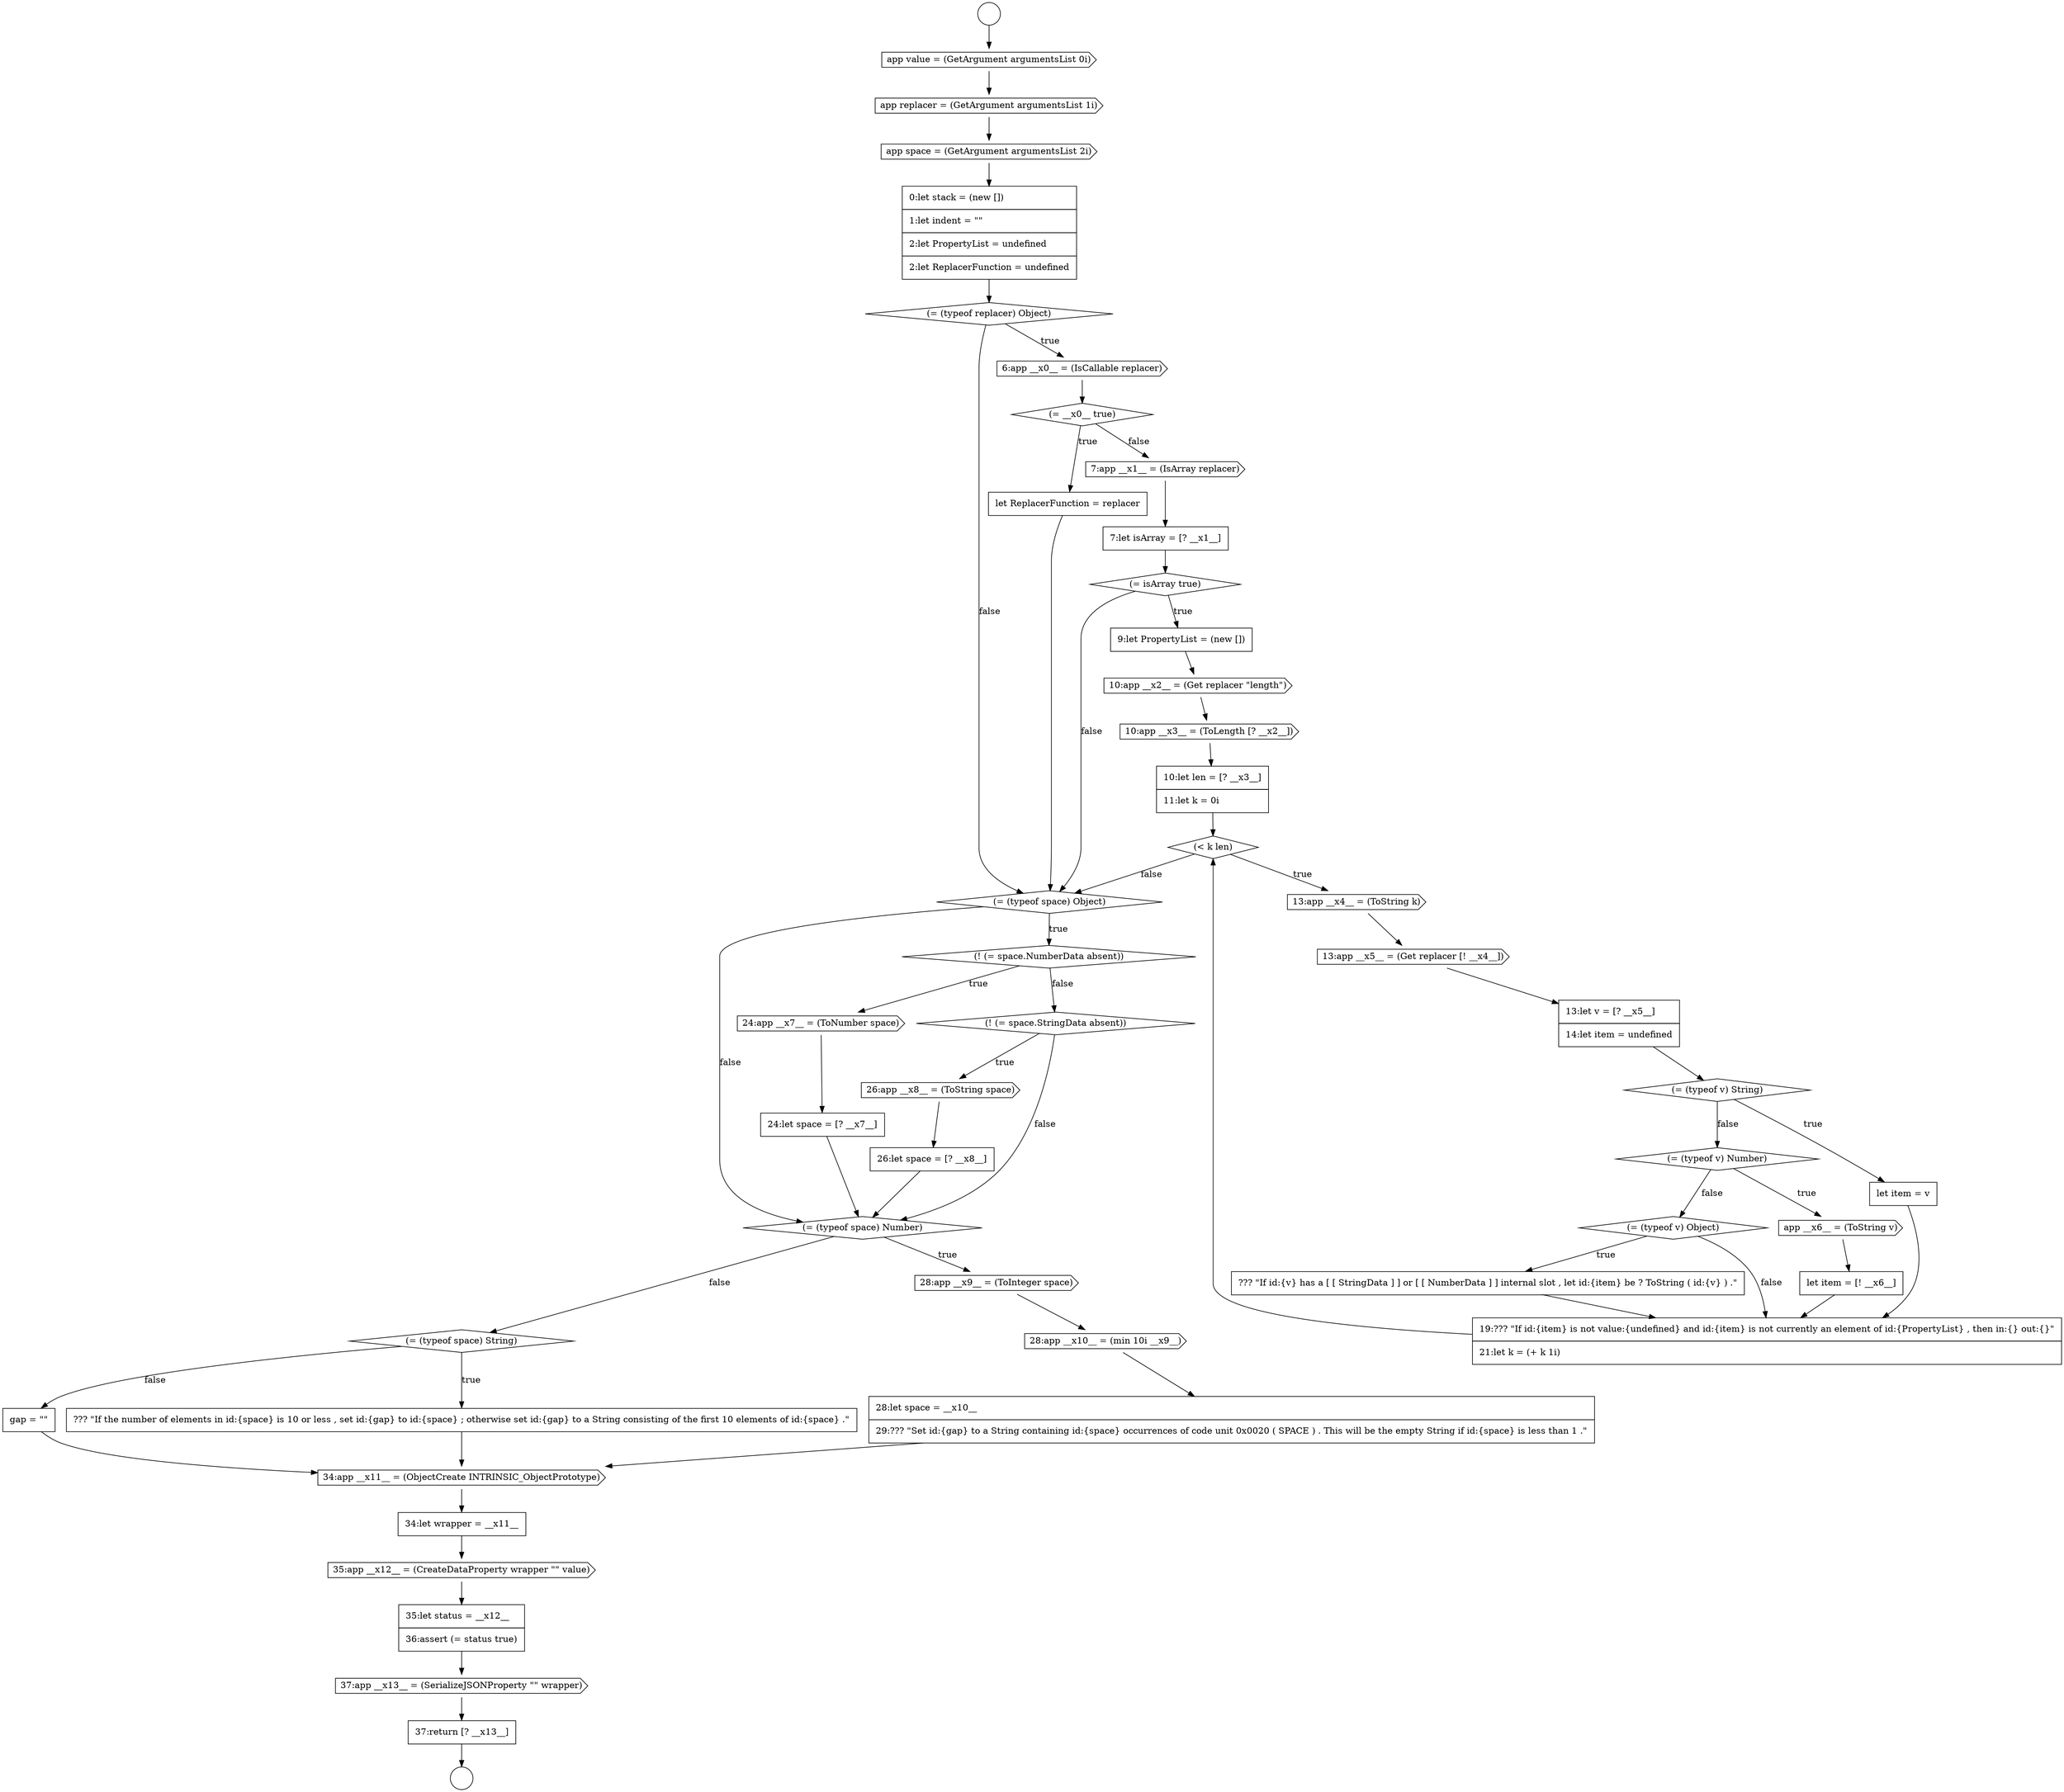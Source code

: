 digraph {
  node0 [shape=circle label=" " color="black" fillcolor="white" style=filled]
  node5 [shape=none, margin=0, label=<<font color="black">
    <table border="0" cellborder="1" cellspacing="0" cellpadding="10">
      <tr><td align="left">0:let stack = (new [])</td></tr>
      <tr><td align="left">1:let indent = &quot;&quot;</td></tr>
      <tr><td align="left">2:let PropertyList = undefined</td></tr>
      <tr><td align="left">2:let ReplacerFunction = undefined</td></tr>
    </table>
  </font>> color="black" fillcolor="white" style=filled]
  node10 [shape=cds, label=<<font color="black">7:app __x1__ = (IsArray replacer)</font>> color="black" fillcolor="white" style=filled]
  node14 [shape=cds, label=<<font color="black">10:app __x2__ = (Get replacer &quot;length&quot;)</font>> color="black" fillcolor="white" style=filled]
  node1 [shape=circle label=" " color="black" fillcolor="white" style=filled]
  node6 [shape=diamond, label=<<font color="black">(= (typeof replacer) Object)</font>> color="black" fillcolor="white" style=filled]
  node9 [shape=none, margin=0, label=<<font color="black">
    <table border="0" cellborder="1" cellspacing="0" cellpadding="10">
      <tr><td align="left">let ReplacerFunction = replacer</td></tr>
    </table>
  </font>> color="black" fillcolor="white" style=filled]
  node2 [shape=cds, label=<<font color="black">app value = (GetArgument argumentsList 0i)</font>> color="black" fillcolor="white" style=filled]
  node12 [shape=diamond, label=<<font color="black">(= isArray true)</font>> color="black" fillcolor="white" style=filled]
  node8 [shape=diamond, label=<<font color="black">(= __x0__ true)</font>> color="black" fillcolor="white" style=filled]
  node4 [shape=cds, label=<<font color="black">app space = (GetArgument argumentsList 2i)</font>> color="black" fillcolor="white" style=filled]
  node42 [shape=none, margin=0, label=<<font color="black">
    <table border="0" cellborder="1" cellspacing="0" cellpadding="10">
      <tr><td align="left">gap = &quot;&quot;</td></tr>
    </table>
  </font>> color="black" fillcolor="white" style=filled]
  node24 [shape=cds, label=<<font color="black">app __x6__ = (ToString v)</font>> color="black" fillcolor="white" style=filled]
  node37 [shape=cds, label=<<font color="black">28:app __x9__ = (ToInteger space)</font>> color="black" fillcolor="white" style=filled]
  node25 [shape=none, margin=0, label=<<font color="black">
    <table border="0" cellborder="1" cellspacing="0" cellpadding="10">
      <tr><td align="left">let item = [! __x6__]</td></tr>
    </table>
  </font>> color="black" fillcolor="white" style=filled]
  node20 [shape=none, margin=0, label=<<font color="black">
    <table border="0" cellborder="1" cellspacing="0" cellpadding="10">
      <tr><td align="left">13:let v = [? __x5__]</td></tr>
      <tr><td align="left">14:let item = undefined</td></tr>
    </table>
  </font>> color="black" fillcolor="white" style=filled]
  node46 [shape=none, margin=0, label=<<font color="black">
    <table border="0" cellborder="1" cellspacing="0" cellpadding="10">
      <tr><td align="left">35:let status = __x12__</td></tr>
      <tr><td align="left">36:assert (= status true)</td></tr>
    </table>
  </font>> color="black" fillcolor="white" style=filled]
  node29 [shape=diamond, label=<<font color="black">(= (typeof space) Object)</font>> color="black" fillcolor="white" style=filled]
  node21 [shape=diamond, label=<<font color="black">(= (typeof v) String)</font>> color="black" fillcolor="white" style=filled]
  node33 [shape=diamond, label=<<font color="black">(! (= space.StringData absent))</font>> color="black" fillcolor="white" style=filled]
  node28 [shape=none, margin=0, label=<<font color="black">
    <table border="0" cellborder="1" cellspacing="0" cellpadding="10">
      <tr><td align="left">19:??? &quot;If id:{item} is not value:{undefined} and id:{item} is not currently an element of id:{PropertyList} , then in:{} out:{}&quot;</td></tr>
      <tr><td align="left">21:let k = (+ k 1i)</td></tr>
    </table>
  </font>> color="black" fillcolor="white" style=filled]
  node38 [shape=cds, label=<<font color="black">28:app __x10__ = (min 10i __x9__)</font>> color="black" fillcolor="white" style=filled]
  node13 [shape=none, margin=0, label=<<font color="black">
    <table border="0" cellborder="1" cellspacing="0" cellpadding="10">
      <tr><td align="left">9:let PropertyList = (new [])</td></tr>
    </table>
  </font>> color="black" fillcolor="white" style=filled]
  node41 [shape=none, margin=0, label=<<font color="black">
    <table border="0" cellborder="1" cellspacing="0" cellpadding="10">
      <tr><td align="left">??? &quot;If the number of elements in id:{space} is 10 or less , set id:{gap} to id:{space} ; otherwise set id:{gap} to a String consisting of the first 10 elements of id:{space} .&quot;</td></tr>
    </table>
  </font>> color="black" fillcolor="white" style=filled]
  node45 [shape=cds, label=<<font color="black">35:app __x12__ = (CreateDataProperty wrapper &quot;&quot; value)</font>> color="black" fillcolor="white" style=filled]
  node17 [shape=diamond, label=<<font color="black">(&lt; k len)</font>> color="black" fillcolor="white" style=filled]
  node32 [shape=none, margin=0, label=<<font color="black">
    <table border="0" cellborder="1" cellspacing="0" cellpadding="10">
      <tr><td align="left">24:let space = [? __x7__]</td></tr>
    </table>
  </font>> color="black" fillcolor="white" style=filled]
  node34 [shape=cds, label=<<font color="black">26:app __x8__ = (ToString space)</font>> color="black" fillcolor="white" style=filled]
  node22 [shape=none, margin=0, label=<<font color="black">
    <table border="0" cellborder="1" cellspacing="0" cellpadding="10">
      <tr><td align="left">let item = v</td></tr>
    </table>
  </font>> color="black" fillcolor="white" style=filled]
  node44 [shape=none, margin=0, label=<<font color="black">
    <table border="0" cellborder="1" cellspacing="0" cellpadding="10">
      <tr><td align="left">34:let wrapper = __x11__</td></tr>
    </table>
  </font>> color="black" fillcolor="white" style=filled]
  node27 [shape=none, margin=0, label=<<font color="black">
    <table border="0" cellborder="1" cellspacing="0" cellpadding="10">
      <tr><td align="left">??? &quot;If id:{v} has a [ [ StringData ] ] or [ [ NumberData ] ] internal slot , let id:{item} be ? ToString ( id:{v} ) .&quot;</td></tr>
    </table>
  </font>> color="black" fillcolor="white" style=filled]
  node7 [shape=cds, label=<<font color="black">6:app __x0__ = (IsCallable replacer)</font>> color="black" fillcolor="white" style=filled]
  node39 [shape=none, margin=0, label=<<font color="black">
    <table border="0" cellborder="1" cellspacing="0" cellpadding="10">
      <tr><td align="left">28:let space = __x10__</td></tr>
      <tr><td align="left">29:??? &quot;Set id:{gap} to a String containing id:{space} occurrences of code unit 0x0020 ( SPACE ) . This will be the empty String if id:{space} is less than 1 .&quot;</td></tr>
    </table>
  </font>> color="black" fillcolor="white" style=filled]
  node3 [shape=cds, label=<<font color="black">app replacer = (GetArgument argumentsList 1i)</font>> color="black" fillcolor="white" style=filled]
  node35 [shape=none, margin=0, label=<<font color="black">
    <table border="0" cellborder="1" cellspacing="0" cellpadding="10">
      <tr><td align="left">26:let space = [? __x8__]</td></tr>
    </table>
  </font>> color="black" fillcolor="white" style=filled]
  node48 [shape=none, margin=0, label=<<font color="black">
    <table border="0" cellborder="1" cellspacing="0" cellpadding="10">
      <tr><td align="left">37:return [? __x13__]</td></tr>
    </table>
  </font>> color="black" fillcolor="white" style=filled]
  node18 [shape=cds, label=<<font color="black">13:app __x4__ = (ToString k)</font>> color="black" fillcolor="white" style=filled]
  node16 [shape=none, margin=0, label=<<font color="black">
    <table border="0" cellborder="1" cellspacing="0" cellpadding="10">
      <tr><td align="left">10:let len = [? __x3__]</td></tr>
      <tr><td align="left">11:let k = 0i</td></tr>
    </table>
  </font>> color="black" fillcolor="white" style=filled]
  node31 [shape=cds, label=<<font color="black">24:app __x7__ = (ToNumber space)</font>> color="black" fillcolor="white" style=filled]
  node11 [shape=none, margin=0, label=<<font color="black">
    <table border="0" cellborder="1" cellspacing="0" cellpadding="10">
      <tr><td align="left">7:let isArray = [? __x1__]</td></tr>
    </table>
  </font>> color="black" fillcolor="white" style=filled]
  node43 [shape=cds, label=<<font color="black">34:app __x11__ = (ObjectCreate INTRINSIC_ObjectPrototype)</font>> color="black" fillcolor="white" style=filled]
  node40 [shape=diamond, label=<<font color="black">(= (typeof space) String)</font>> color="black" fillcolor="white" style=filled]
  node26 [shape=diamond, label=<<font color="black">(= (typeof v) Object)</font>> color="black" fillcolor="white" style=filled]
  node23 [shape=diamond, label=<<font color="black">(= (typeof v) Number)</font>> color="black" fillcolor="white" style=filled]
  node36 [shape=diamond, label=<<font color="black">(= (typeof space) Number)</font>> color="black" fillcolor="white" style=filled]
  node30 [shape=diamond, label=<<font color="black">(! (= space.NumberData absent))</font>> color="black" fillcolor="white" style=filled]
  node19 [shape=cds, label=<<font color="black">13:app __x5__ = (Get replacer [! __x4__])</font>> color="black" fillcolor="white" style=filled]
  node47 [shape=cds, label=<<font color="black">37:app __x13__ = (SerializeJSONProperty &quot;&quot; wrapper)</font>> color="black" fillcolor="white" style=filled]
  node15 [shape=cds, label=<<font color="black">10:app __x3__ = (ToLength [? __x2__])</font>> color="black" fillcolor="white" style=filled]
  node33 -> node34 [label=<<font color="black">true</font>> color="black"]
  node33 -> node36 [label=<<font color="black">false</font>> color="black"]
  node40 -> node41 [label=<<font color="black">true</font>> color="black"]
  node40 -> node42 [label=<<font color="black">false</font>> color="black"]
  node26 -> node27 [label=<<font color="black">true</font>> color="black"]
  node26 -> node28 [label=<<font color="black">false</font>> color="black"]
  node12 -> node13 [label=<<font color="black">true</font>> color="black"]
  node12 -> node29 [label=<<font color="black">false</font>> color="black"]
  node9 -> node29 [ color="black"]
  node39 -> node43 [ color="black"]
  node4 -> node5 [ color="black"]
  node30 -> node31 [label=<<font color="black">true</font>> color="black"]
  node30 -> node33 [label=<<font color="black">false</font>> color="black"]
  node8 -> node9 [label=<<font color="black">true</font>> color="black"]
  node8 -> node10 [label=<<font color="black">false</font>> color="black"]
  node38 -> node39 [ color="black"]
  node48 -> node1 [ color="black"]
  node5 -> node6 [ color="black"]
  node3 -> node4 [ color="black"]
  node25 -> node28 [ color="black"]
  node7 -> node8 [ color="black"]
  node6 -> node7 [label=<<font color="black">true</font>> color="black"]
  node6 -> node29 [label=<<font color="black">false</font>> color="black"]
  node18 -> node19 [ color="black"]
  node42 -> node43 [ color="black"]
  node34 -> node35 [ color="black"]
  node2 -> node3 [ color="black"]
  node23 -> node24 [label=<<font color="black">true</font>> color="black"]
  node23 -> node26 [label=<<font color="black">false</font>> color="black"]
  node15 -> node16 [ color="black"]
  node11 -> node12 [ color="black"]
  node22 -> node28 [ color="black"]
  node19 -> node20 [ color="black"]
  node13 -> node14 [ color="black"]
  node35 -> node36 [ color="black"]
  node45 -> node46 [ color="black"]
  node29 -> node30 [label=<<font color="black">true</font>> color="black"]
  node29 -> node36 [label=<<font color="black">false</font>> color="black"]
  node0 -> node2 [ color="black"]
  node43 -> node44 [ color="black"]
  node21 -> node22 [label=<<font color="black">true</font>> color="black"]
  node21 -> node23 [label=<<font color="black">false</font>> color="black"]
  node44 -> node45 [ color="black"]
  node27 -> node28 [ color="black"]
  node37 -> node38 [ color="black"]
  node14 -> node15 [ color="black"]
  node31 -> node32 [ color="black"]
  node10 -> node11 [ color="black"]
  node32 -> node36 [ color="black"]
  node28 -> node17 [ color="black"]
  node47 -> node48 [ color="black"]
  node36 -> node37 [label=<<font color="black">true</font>> color="black"]
  node36 -> node40 [label=<<font color="black">false</font>> color="black"]
  node17 -> node18 [label=<<font color="black">true</font>> color="black"]
  node17 -> node29 [label=<<font color="black">false</font>> color="black"]
  node41 -> node43 [ color="black"]
  node20 -> node21 [ color="black"]
  node24 -> node25 [ color="black"]
  node16 -> node17 [ color="black"]
  node46 -> node47 [ color="black"]
}
